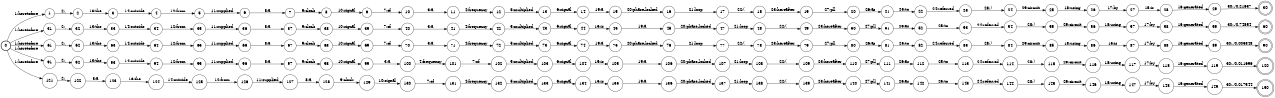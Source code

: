 digraph FST {
rankdir = LR;
size = "8.5,11";
label = "";
center = 1;
orientation = Portrait;
ranksep = "0.4";
nodesep = "0.25";
0 [label = "0", shape = circle, style = bold, fontsize = 14]
	0 -> 1 [label = "1:heretofore", fontsize = 14];
	0 -> 31 [label = "1:heretofore", fontsize = 14];
	0 -> 61 [label = "1:heretofore", fontsize = 14];
	0 -> 91 [label = "1:heretofore", fontsize = 14];
	0 -> 121 [label = "1:heretofore", fontsize = 14];
1 [label = "1", shape = circle, style = solid, fontsize = 14]
	1 -> 2 [label = "2:,", fontsize = 14];
2 [label = "2", shape = circle, style = solid, fontsize = 14]
	2 -> 3 [label = "13:the", fontsize = 14];
3 [label = "3", shape = circle, style = solid, fontsize = 14]
	3 -> 4 [label = "14:outside", fontsize = 14];
4 [label = "4", shape = circle, style = solid, fontsize = 14]
	4 -> 5 [label = "12:from", fontsize = 14];
5 [label = "5", shape = circle, style = solid, fontsize = 14]
	5 -> 6 [label = "11:supplied", fontsize = 14];
6 [label = "6", shape = circle, style = solid, fontsize = 14]
	6 -> 7 [label = "8:a", fontsize = 14];
7 [label = "7", shape = circle, style = solid, fontsize = 14]
	7 -> 8 [label = "9:clock", fontsize = 14];
8 [label = "8", shape = circle, style = solid, fontsize = 14]
	8 -> 9 [label = "10:signal", fontsize = 14];
9 [label = "9", shape = circle, style = solid, fontsize = 14]
	9 -> 10 [label = "7:of", fontsize = 14];
10 [label = "10", shape = circle, style = solid, fontsize = 14]
	10 -> 11 [label = "3:a", fontsize = 14];
11 [label = "11", shape = circle, style = solid, fontsize = 14]
	11 -> 12 [label = "4:frequency", fontsize = 14];
12 [label = "12", shape = circle, style = solid, fontsize = 14]
	12 -> 13 [label = "5:multiplied", fontsize = 14];
13 [label = "13", shape = circle, style = solid, fontsize = 14]
	13 -> 14 [label = "6:signal", fontsize = 14];
14 [label = "14", shape = circle, style = solid, fontsize = 14]
	14 -> 15 [label = "19:a", fontsize = 14];
15 [label = "15", shape = circle, style = solid, fontsize = 14]
	15 -> 16 [label = "20:phase-locked", fontsize = 14];
16 [label = "16", shape = circle, style = solid, fontsize = 14]
	16 -> 17 [label = "21:loop", fontsize = 14];
17 [label = "17", shape = circle, style = solid, fontsize = 14]
	17 -> 18 [label = "22:(", fontsize = 14];
18 [label = "18", shape = circle, style = solid, fontsize = 14]
	18 -> 19 [label = "23:hereafter", fontsize = 14];
19 [label = "19", shape = circle, style = solid, fontsize = 14]
	19 -> 20 [label = "27:pll", fontsize = 14];
20 [label = "20", shape = circle, style = solid, fontsize = 14]
	20 -> 21 [label = "26:as", fontsize = 14];
21 [label = "21", shape = circle, style = solid, fontsize = 14]
	21 -> 22 [label = "25:to", fontsize = 14];
22 [label = "22", shape = circle, style = solid, fontsize = 14]
	22 -> 23 [label = "24:referred", fontsize = 14];
23 [label = "23", shape = circle, style = solid, fontsize = 14]
	23 -> 24 [label = "28:)", fontsize = 14];
24 [label = "24", shape = circle, style = solid, fontsize = 14]
	24 -> 25 [label = "29:circuit", fontsize = 14];
25 [label = "25", shape = circle, style = solid, fontsize = 14]
	25 -> 26 [label = "18:using", fontsize = 14];
26 [label = "26", shape = circle, style = solid, fontsize = 14]
	26 -> 27 [label = "17:by", fontsize = 14];
27 [label = "27", shape = circle, style = solid, fontsize = 14]
	27 -> 28 [label = "15:is", fontsize = 14];
28 [label = "28", shape = circle, style = solid, fontsize = 14]
	28 -> 29 [label = "16:generated", fontsize = 14];
29 [label = "29", shape = circle, style = solid, fontsize = 14]
	29 -> 30 [label = "30:./0.21637", fontsize = 14];
30 [label = "30", shape = doublecircle, style = solid, fontsize = 14]
31 [label = "31", shape = circle, style = solid, fontsize = 14]
	31 -> 32 [label = "2:,", fontsize = 14];
32 [label = "32", shape = circle, style = solid, fontsize = 14]
	32 -> 33 [label = "13:the", fontsize = 14];
33 [label = "33", shape = circle, style = solid, fontsize = 14]
	33 -> 34 [label = "14:outside", fontsize = 14];
34 [label = "34", shape = circle, style = solid, fontsize = 14]
	34 -> 35 [label = "12:from", fontsize = 14];
35 [label = "35", shape = circle, style = solid, fontsize = 14]
	35 -> 36 [label = "11:supplied", fontsize = 14];
36 [label = "36", shape = circle, style = solid, fontsize = 14]
	36 -> 37 [label = "8:a", fontsize = 14];
37 [label = "37", shape = circle, style = solid, fontsize = 14]
	37 -> 38 [label = "9:clock", fontsize = 14];
38 [label = "38", shape = circle, style = solid, fontsize = 14]
	38 -> 39 [label = "10:signal", fontsize = 14];
39 [label = "39", shape = circle, style = solid, fontsize = 14]
	39 -> 40 [label = "7:of", fontsize = 14];
40 [label = "40", shape = circle, style = solid, fontsize = 14]
	40 -> 41 [label = "3:a", fontsize = 14];
41 [label = "41", shape = circle, style = solid, fontsize = 14]
	41 -> 42 [label = "4:frequency", fontsize = 14];
42 [label = "42", shape = circle, style = solid, fontsize = 14]
	42 -> 43 [label = "5:multiplied", fontsize = 14];
43 [label = "43", shape = circle, style = solid, fontsize = 14]
	43 -> 44 [label = "6:signal", fontsize = 14];
44 [label = "44", shape = circle, style = solid, fontsize = 14]
	44 -> 45 [label = "15:is", fontsize = 14];
45 [label = "45", shape = circle, style = solid, fontsize = 14]
	45 -> 46 [label = "19:a", fontsize = 14];
46 [label = "46", shape = circle, style = solid, fontsize = 14]
	46 -> 47 [label = "20:phase-locked", fontsize = 14];
47 [label = "47", shape = circle, style = solid, fontsize = 14]
	47 -> 48 [label = "21:loop", fontsize = 14];
48 [label = "48", shape = circle, style = solid, fontsize = 14]
	48 -> 49 [label = "22:(", fontsize = 14];
49 [label = "49", shape = circle, style = solid, fontsize = 14]
	49 -> 50 [label = "23:hereafter", fontsize = 14];
50 [label = "50", shape = circle, style = solid, fontsize = 14]
	50 -> 51 [label = "27:pll", fontsize = 14];
51 [label = "51", shape = circle, style = solid, fontsize = 14]
	51 -> 52 [label = "26:as", fontsize = 14];
52 [label = "52", shape = circle, style = solid, fontsize = 14]
	52 -> 53 [label = "25:to", fontsize = 14];
53 [label = "53", shape = circle, style = solid, fontsize = 14]
	53 -> 54 [label = "24:referred", fontsize = 14];
54 [label = "54", shape = circle, style = solid, fontsize = 14]
	54 -> 55 [label = "28:)", fontsize = 14];
55 [label = "55", shape = circle, style = solid, fontsize = 14]
	55 -> 56 [label = "29:circuit", fontsize = 14];
56 [label = "56", shape = circle, style = solid, fontsize = 14]
	56 -> 57 [label = "18:using", fontsize = 14];
57 [label = "57", shape = circle, style = solid, fontsize = 14]
	57 -> 58 [label = "17:by", fontsize = 14];
58 [label = "58", shape = circle, style = solid, fontsize = 14]
	58 -> 59 [label = "16:generated", fontsize = 14];
59 [label = "59", shape = circle, style = solid, fontsize = 14]
	59 -> 60 [label = "30:./0.74854", fontsize = 14];
60 [label = "60", shape = doublecircle, style = solid, fontsize = 14]
61 [label = "61", shape = circle, style = solid, fontsize = 14]
	61 -> 62 [label = "2:,", fontsize = 14];
62 [label = "62", shape = circle, style = solid, fontsize = 14]
	62 -> 63 [label = "13:the", fontsize = 14];
63 [label = "63", shape = circle, style = solid, fontsize = 14]
	63 -> 64 [label = "14:outside", fontsize = 14];
64 [label = "64", shape = circle, style = solid, fontsize = 14]
	64 -> 65 [label = "12:from", fontsize = 14];
65 [label = "65", shape = circle, style = solid, fontsize = 14]
	65 -> 66 [label = "11:supplied", fontsize = 14];
66 [label = "66", shape = circle, style = solid, fontsize = 14]
	66 -> 67 [label = "8:a", fontsize = 14];
67 [label = "67", shape = circle, style = solid, fontsize = 14]
	67 -> 68 [label = "9:clock", fontsize = 14];
68 [label = "68", shape = circle, style = solid, fontsize = 14]
	68 -> 69 [label = "10:signal", fontsize = 14];
69 [label = "69", shape = circle, style = solid, fontsize = 14]
	69 -> 70 [label = "7:of", fontsize = 14];
70 [label = "70", shape = circle, style = solid, fontsize = 14]
	70 -> 71 [label = "3:a", fontsize = 14];
71 [label = "71", shape = circle, style = solid, fontsize = 14]
	71 -> 72 [label = "4:frequency", fontsize = 14];
72 [label = "72", shape = circle, style = solid, fontsize = 14]
	72 -> 73 [label = "5:multiplied", fontsize = 14];
73 [label = "73", shape = circle, style = solid, fontsize = 14]
	73 -> 74 [label = "6:signal", fontsize = 14];
74 [label = "74", shape = circle, style = solid, fontsize = 14]
	74 -> 75 [label = "19:a", fontsize = 14];
75 [label = "75", shape = circle, style = solid, fontsize = 14]
	75 -> 76 [label = "20:phase-locked", fontsize = 14];
76 [label = "76", shape = circle, style = solid, fontsize = 14]
	76 -> 77 [label = "21:loop", fontsize = 14];
77 [label = "77", shape = circle, style = solid, fontsize = 14]
	77 -> 78 [label = "22:(", fontsize = 14];
78 [label = "78", shape = circle, style = solid, fontsize = 14]
	78 -> 79 [label = "23:hereafter", fontsize = 14];
79 [label = "79", shape = circle, style = solid, fontsize = 14]
	79 -> 80 [label = "27:pll", fontsize = 14];
80 [label = "80", shape = circle, style = solid, fontsize = 14]
	80 -> 81 [label = "26:as", fontsize = 14];
81 [label = "81", shape = circle, style = solid, fontsize = 14]
	81 -> 82 [label = "25:to", fontsize = 14];
82 [label = "82", shape = circle, style = solid, fontsize = 14]
	82 -> 83 [label = "24:referred", fontsize = 14];
83 [label = "83", shape = circle, style = solid, fontsize = 14]
	83 -> 84 [label = "28:)", fontsize = 14];
84 [label = "84", shape = circle, style = solid, fontsize = 14]
	84 -> 85 [label = "29:circuit", fontsize = 14];
85 [label = "85", shape = circle, style = solid, fontsize = 14]
	85 -> 86 [label = "18:using", fontsize = 14];
86 [label = "86", shape = circle, style = solid, fontsize = 14]
	86 -> 87 [label = "15:is", fontsize = 14];
87 [label = "87", shape = circle, style = solid, fontsize = 14]
	87 -> 88 [label = "17:by", fontsize = 14];
88 [label = "88", shape = circle, style = solid, fontsize = 14]
	88 -> 89 [label = "16:generated", fontsize = 14];
89 [label = "89", shape = circle, style = solid, fontsize = 14]
	89 -> 90 [label = "30:./0.005848", fontsize = 14];
90 [label = "90", shape = doublecircle, style = solid, fontsize = 14]
91 [label = "91", shape = circle, style = solid, fontsize = 14]
	91 -> 92 [label = "2:,", fontsize = 14];
92 [label = "92", shape = circle, style = solid, fontsize = 14]
	92 -> 93 [label = "13:the", fontsize = 14];
93 [label = "93", shape = circle, style = solid, fontsize = 14]
	93 -> 94 [label = "14:outside", fontsize = 14];
94 [label = "94", shape = circle, style = solid, fontsize = 14]
	94 -> 95 [label = "12:from", fontsize = 14];
95 [label = "95", shape = circle, style = solid, fontsize = 14]
	95 -> 96 [label = "11:supplied", fontsize = 14];
96 [label = "96", shape = circle, style = solid, fontsize = 14]
	96 -> 97 [label = "8:a", fontsize = 14];
97 [label = "97", shape = circle, style = solid, fontsize = 14]
	97 -> 98 [label = "9:clock", fontsize = 14];
98 [label = "98", shape = circle, style = solid, fontsize = 14]
	98 -> 99 [label = "10:signal", fontsize = 14];
99 [label = "99", shape = circle, style = solid, fontsize = 14]
	99 -> 100 [label = "3:a", fontsize = 14];
100 [label = "100", shape = circle, style = solid, fontsize = 14]
	100 -> 101 [label = "4:frequency", fontsize = 14];
101 [label = "101", shape = circle, style = solid, fontsize = 14]
	101 -> 102 [label = "7:of", fontsize = 14];
102 [label = "102", shape = circle, style = solid, fontsize = 14]
	102 -> 103 [label = "5:multiplied", fontsize = 14];
103 [label = "103", shape = circle, style = solid, fontsize = 14]
	103 -> 104 [label = "6:signal", fontsize = 14];
104 [label = "104", shape = circle, style = solid, fontsize = 14]
	104 -> 105 [label = "15:is", fontsize = 14];
105 [label = "105", shape = circle, style = solid, fontsize = 14]
	105 -> 106 [label = "19:a", fontsize = 14];
106 [label = "106", shape = circle, style = solid, fontsize = 14]
	106 -> 107 [label = "20:phase-locked", fontsize = 14];
107 [label = "107", shape = circle, style = solid, fontsize = 14]
	107 -> 108 [label = "21:loop", fontsize = 14];
108 [label = "108", shape = circle, style = solid, fontsize = 14]
	108 -> 109 [label = "22:(", fontsize = 14];
109 [label = "109", shape = circle, style = solid, fontsize = 14]
	109 -> 110 [label = "23:hereafter", fontsize = 14];
110 [label = "110", shape = circle, style = solid, fontsize = 14]
	110 -> 111 [label = "27:pll", fontsize = 14];
111 [label = "111", shape = circle, style = solid, fontsize = 14]
	111 -> 112 [label = "26:as", fontsize = 14];
112 [label = "112", shape = circle, style = solid, fontsize = 14]
	112 -> 113 [label = "25:to", fontsize = 14];
113 [label = "113", shape = circle, style = solid, fontsize = 14]
	113 -> 114 [label = "24:referred", fontsize = 14];
114 [label = "114", shape = circle, style = solid, fontsize = 14]
	114 -> 115 [label = "28:)", fontsize = 14];
115 [label = "115", shape = circle, style = solid, fontsize = 14]
	115 -> 116 [label = "29:circuit", fontsize = 14];
116 [label = "116", shape = circle, style = solid, fontsize = 14]
	116 -> 117 [label = "18:using", fontsize = 14];
117 [label = "117", shape = circle, style = solid, fontsize = 14]
	117 -> 118 [label = "17:by", fontsize = 14];
118 [label = "118", shape = circle, style = solid, fontsize = 14]
	118 -> 119 [label = "16:generated", fontsize = 14];
119 [label = "119", shape = circle, style = solid, fontsize = 14]
	119 -> 120 [label = "30:./0.011696", fontsize = 14];
120 [label = "120", shape = doublecircle, style = solid, fontsize = 14]
121 [label = "121", shape = circle, style = solid, fontsize = 14]
	121 -> 122 [label = "2:,", fontsize = 14];
122 [label = "122", shape = circle, style = solid, fontsize = 14]
	122 -> 123 [label = "3:a", fontsize = 14];
123 [label = "123", shape = circle, style = solid, fontsize = 14]
	123 -> 124 [label = "13:the", fontsize = 14];
124 [label = "124", shape = circle, style = solid, fontsize = 14]
	124 -> 125 [label = "14:outside", fontsize = 14];
125 [label = "125", shape = circle, style = solid, fontsize = 14]
	125 -> 126 [label = "12:from", fontsize = 14];
126 [label = "126", shape = circle, style = solid, fontsize = 14]
	126 -> 127 [label = "11:supplied", fontsize = 14];
127 [label = "127", shape = circle, style = solid, fontsize = 14]
	127 -> 128 [label = "8:a", fontsize = 14];
128 [label = "128", shape = circle, style = solid, fontsize = 14]
	128 -> 129 [label = "9:clock", fontsize = 14];
129 [label = "129", shape = circle, style = solid, fontsize = 14]
	129 -> 130 [label = "10:signal", fontsize = 14];
130 [label = "130", shape = circle, style = solid, fontsize = 14]
	130 -> 131 [label = "7:of", fontsize = 14];
131 [label = "131", shape = circle, style = solid, fontsize = 14]
	131 -> 132 [label = "4:frequency", fontsize = 14];
132 [label = "132", shape = circle, style = solid, fontsize = 14]
	132 -> 133 [label = "5:multiplied", fontsize = 14];
133 [label = "133", shape = circle, style = solid, fontsize = 14]
	133 -> 134 [label = "6:signal", fontsize = 14];
134 [label = "134", shape = circle, style = solid, fontsize = 14]
	134 -> 135 [label = "15:is", fontsize = 14];
135 [label = "135", shape = circle, style = solid, fontsize = 14]
	135 -> 136 [label = "19:a", fontsize = 14];
136 [label = "136", shape = circle, style = solid, fontsize = 14]
	136 -> 137 [label = "20:phase-locked", fontsize = 14];
137 [label = "137", shape = circle, style = solid, fontsize = 14]
	137 -> 138 [label = "21:loop", fontsize = 14];
138 [label = "138", shape = circle, style = solid, fontsize = 14]
	138 -> 139 [label = "22:(", fontsize = 14];
139 [label = "139", shape = circle, style = solid, fontsize = 14]
	139 -> 140 [label = "23:hereafter", fontsize = 14];
140 [label = "140", shape = circle, style = solid, fontsize = 14]
	140 -> 141 [label = "27:pll", fontsize = 14];
141 [label = "141", shape = circle, style = solid, fontsize = 14]
	141 -> 142 [label = "26:as", fontsize = 14];
142 [label = "142", shape = circle, style = solid, fontsize = 14]
	142 -> 143 [label = "25:to", fontsize = 14];
143 [label = "143", shape = circle, style = solid, fontsize = 14]
	143 -> 144 [label = "24:referred", fontsize = 14];
144 [label = "144", shape = circle, style = solid, fontsize = 14]
	144 -> 145 [label = "28:)", fontsize = 14];
145 [label = "145", shape = circle, style = solid, fontsize = 14]
	145 -> 146 [label = "29:circuit", fontsize = 14];
146 [label = "146", shape = circle, style = solid, fontsize = 14]
	146 -> 147 [label = "18:using", fontsize = 14];
147 [label = "147", shape = circle, style = solid, fontsize = 14]
	147 -> 148 [label = "17:by", fontsize = 14];
148 [label = "148", shape = circle, style = solid, fontsize = 14]
	148 -> 149 [label = "16:generated", fontsize = 14];
149 [label = "149", shape = circle, style = solid, fontsize = 14]
	149 -> 150 [label = "30:./0.017544", fontsize = 14];
150 [label = "150", shape = doublecircle, style = solid, fontsize = 14]
}
